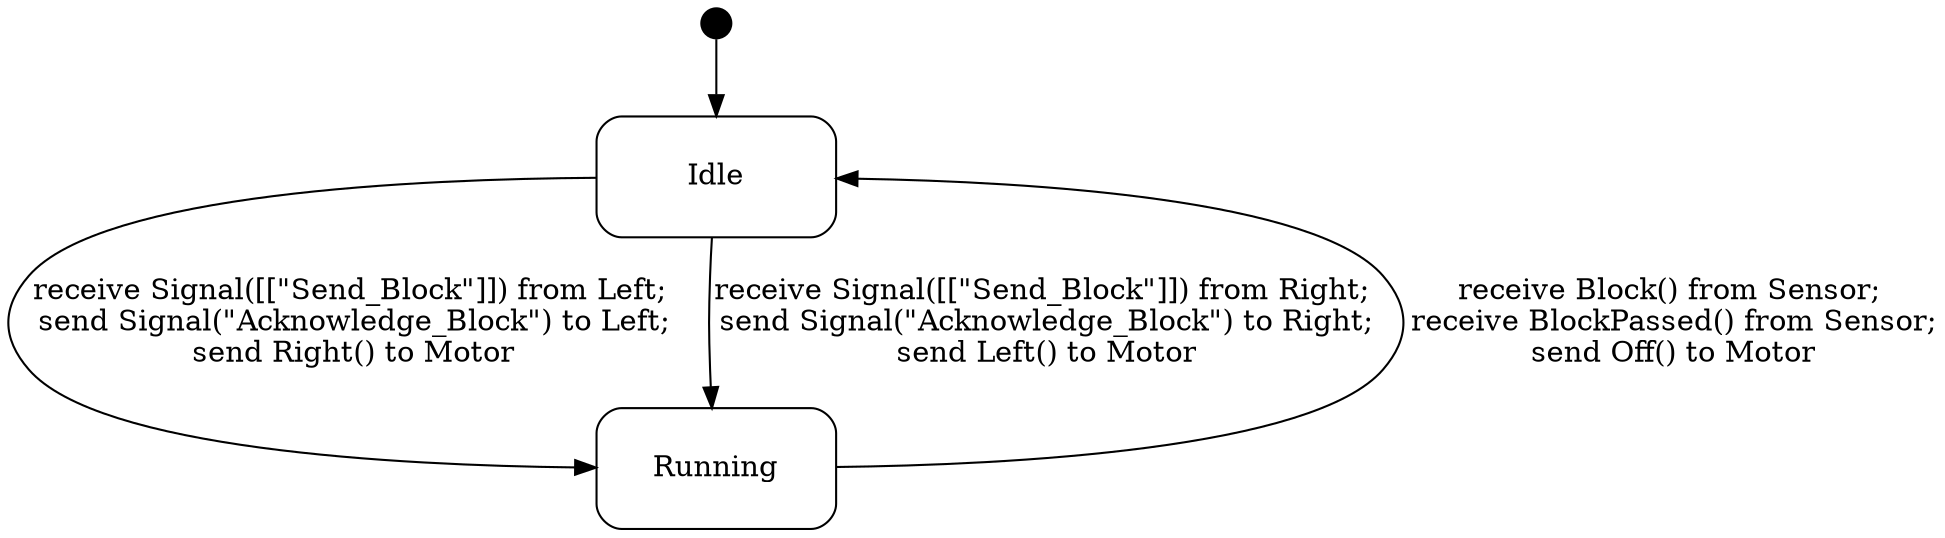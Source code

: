 digraph Middle {
  compound = true;
  rank = LR;
node [shape = "point", height = "0.2"] Idle_extra node [shape = "Mrecord", height = "0.8", width = "1.6"] Idle Idle_extra -> Idle

node [shape = "Mrecord", height = "0.8", width = "1.6"] Running



Idle -> Running [label = "receive Signal([[\"Send_Block\"]]) from Left;\n send Signal(\"Acknowledge_Block\") to Left;\n send Right() to Motor"];

Running -> Idle [label = "receive Block() from Sensor;\n receive BlockPassed() from Sensor;\n send Off() to Motor"];

Idle -> Running [label = "receive Signal([[\"Send_Block\"]]) from Right;\n send Signal(\"Acknowledge_Block\") to Right;\n send Left() to Motor"];

}
